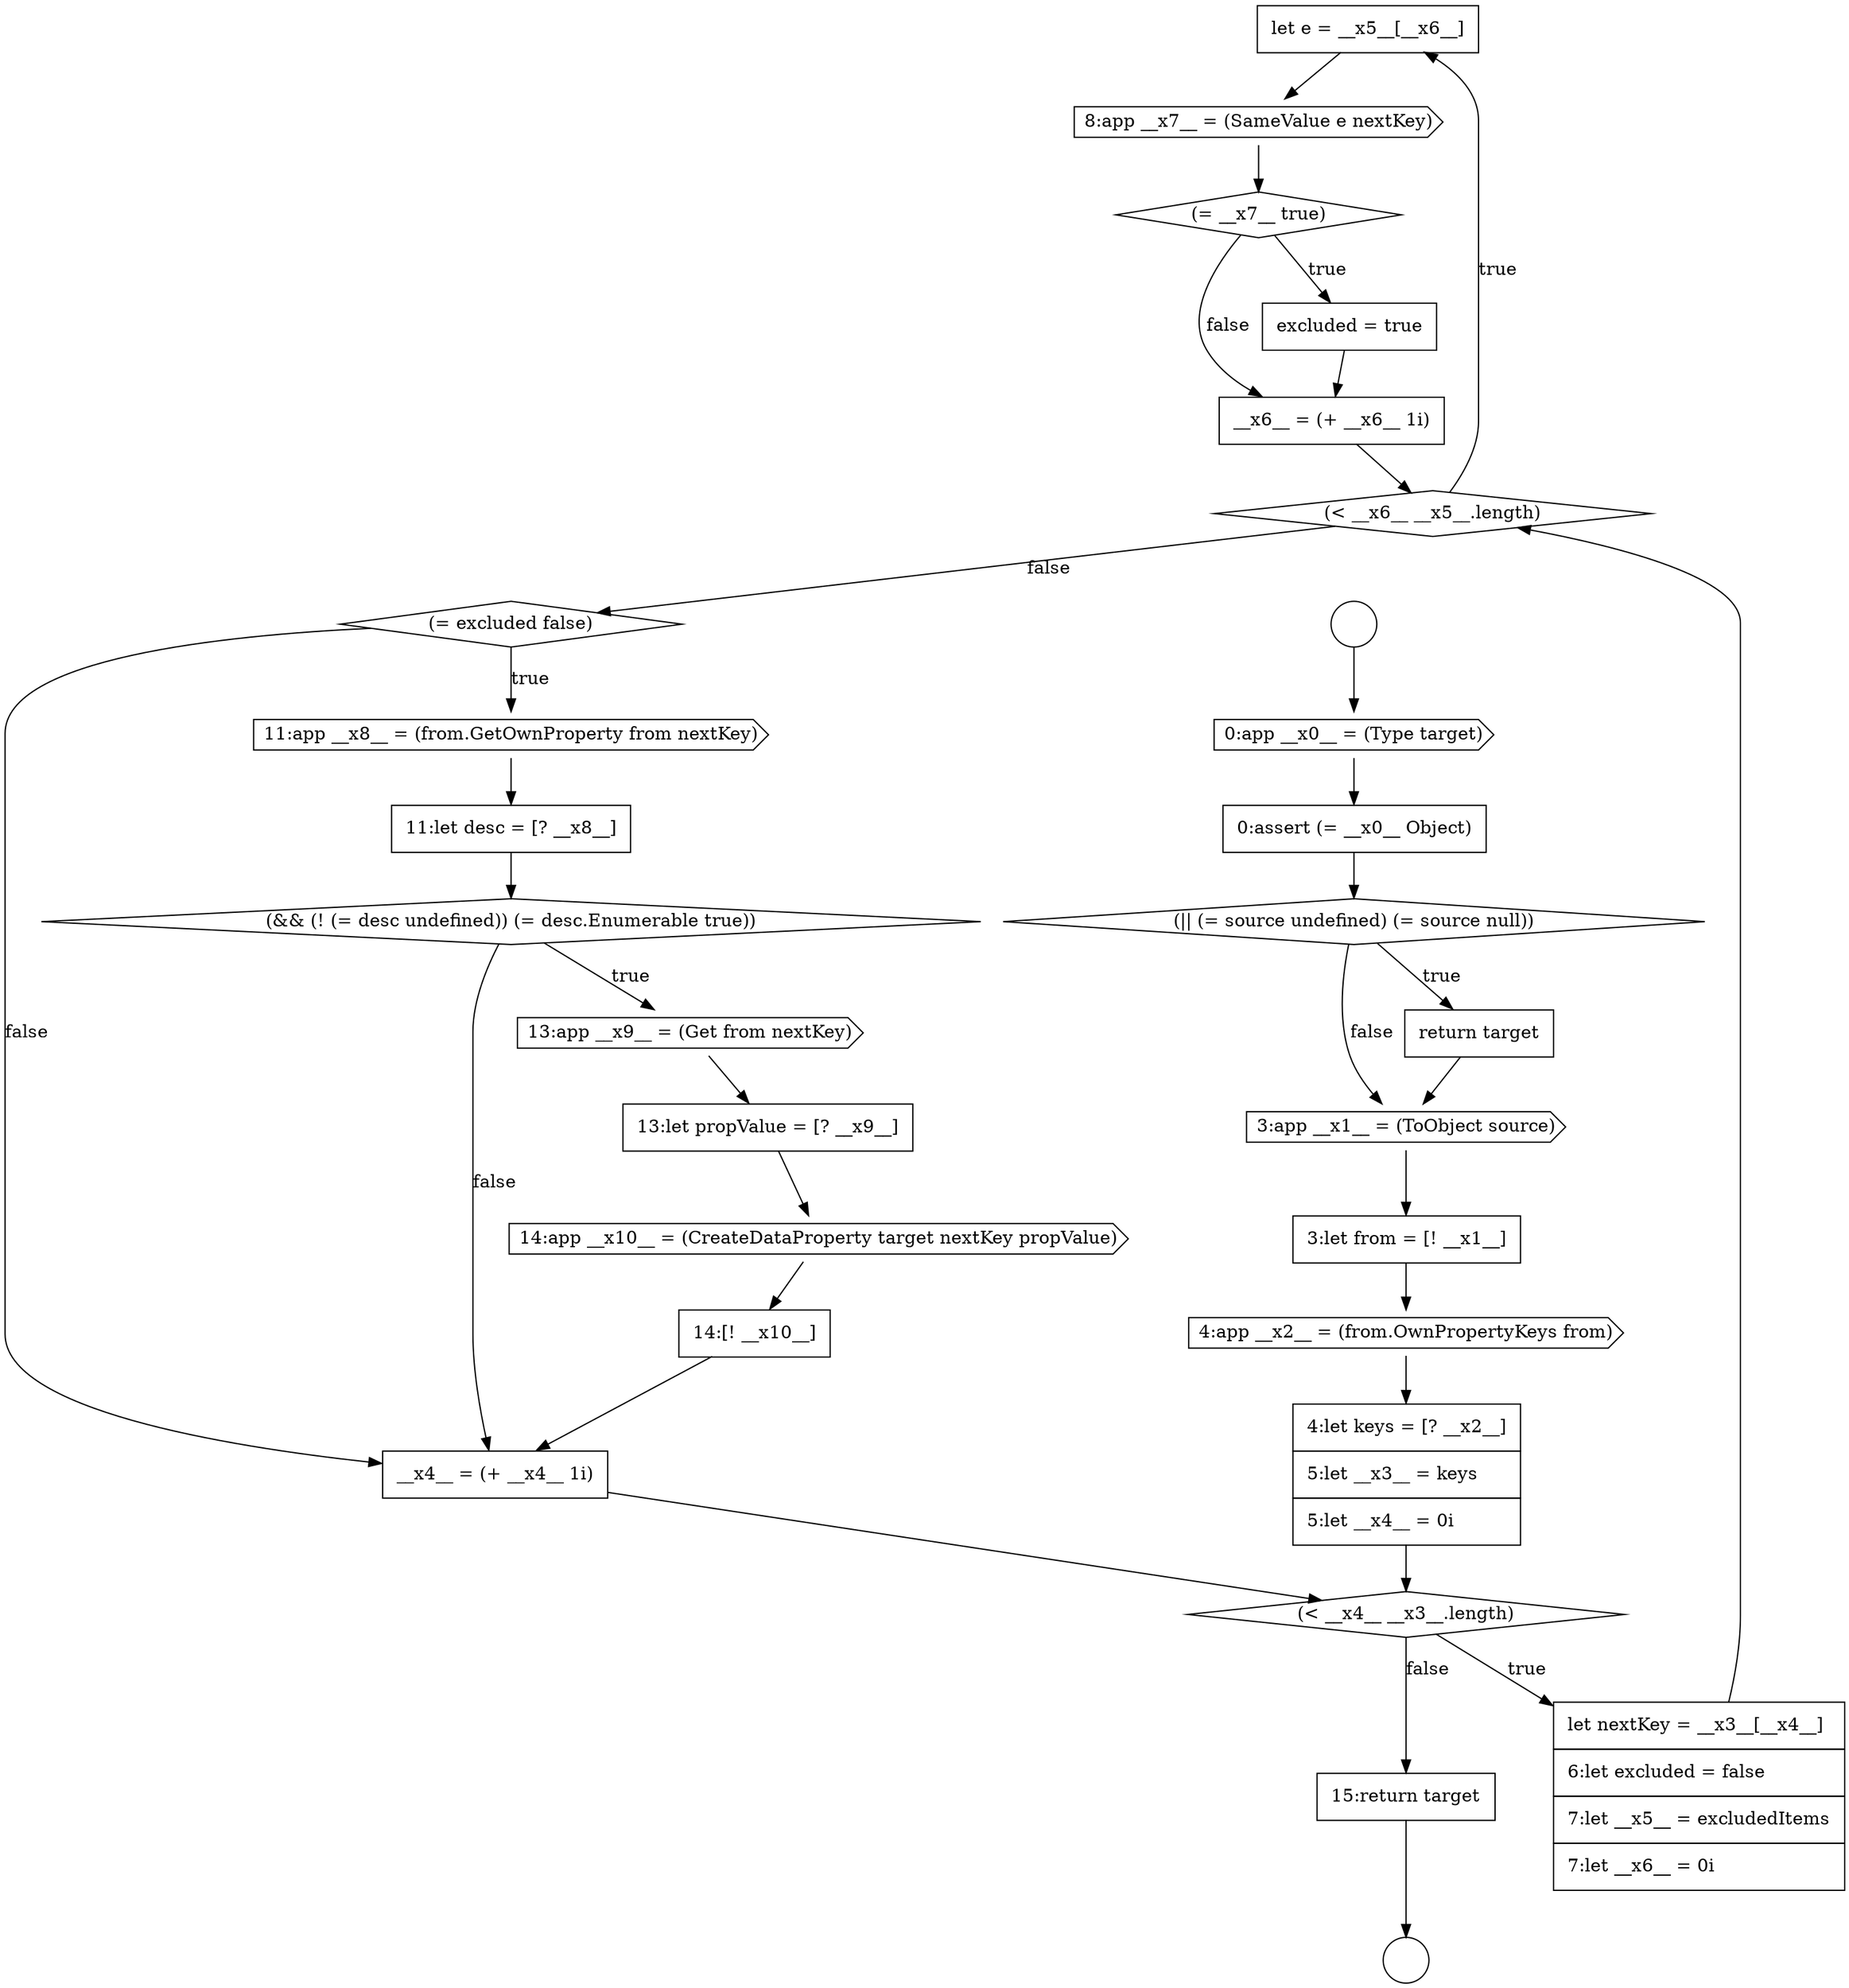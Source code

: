 digraph {
  node1083 [shape=none, margin=0, label=<<font color="black">
    <table border="0" cellborder="1" cellspacing="0" cellpadding="10">
      <tr><td align="left">let e = __x5__[__x6__]</td></tr>
    </table>
  </font>> color="black" fillcolor="white" style=filled]
  node1073 [shape=none, margin=0, label=<<font color="black">
    <table border="0" cellborder="1" cellspacing="0" cellpadding="10">
      <tr><td align="left">0:assert (= __x0__ Object)</td></tr>
    </table>
  </font>> color="black" fillcolor="white" style=filled]
  node1078 [shape=cds, label=<<font color="black">4:app __x2__ = (from.OwnPropertyKeys from)</font>> color="black" fillcolor="white" style=filled]
  node1095 [shape=none, margin=0, label=<<font color="black">
    <table border="0" cellborder="1" cellspacing="0" cellpadding="10">
      <tr><td align="left">14:[! __x10__]</td></tr>
    </table>
  </font>> color="black" fillcolor="white" style=filled]
  node1087 [shape=none, margin=0, label=<<font color="black">
    <table border="0" cellborder="1" cellspacing="0" cellpadding="10">
      <tr><td align="left">__x6__ = (+ __x6__ 1i)</td></tr>
    </table>
  </font>> color="black" fillcolor="white" style=filled]
  node1072 [shape=cds, label=<<font color="black">0:app __x0__ = (Type target)</font>> color="black" fillcolor="white" style=filled]
  node1074 [shape=diamond, label=<<font color="black">(|| (= source undefined) (= source null))</font>> color="black" fillcolor="white" style=filled]
  node1091 [shape=diamond, label=<<font color="black">(&amp;&amp; (! (= desc undefined)) (= desc.Enumerable true))</font>> color="black" fillcolor="white" style=filled]
  node1079 [shape=none, margin=0, label=<<font color="black">
    <table border="0" cellborder="1" cellspacing="0" cellpadding="10">
      <tr><td align="left">4:let keys = [? __x2__]</td></tr>
      <tr><td align="left">5:let __x3__ = keys</td></tr>
      <tr><td align="left">5:let __x4__ = 0i</td></tr>
    </table>
  </font>> color="black" fillcolor="white" style=filled]
  node1080 [shape=diamond, label=<<font color="black">(&lt; __x4__ __x3__.length)</font>> color="black" fillcolor="white" style=filled]
  node1070 [shape=circle label=" " color="black" fillcolor="white" style=filled]
  node1085 [shape=diamond, label=<<font color="black">(= __x7__ true)</font>> color="black" fillcolor="white" style=filled]
  node1094 [shape=cds, label=<<font color="black">14:app __x10__ = (CreateDataProperty target nextKey propValue)</font>> color="black" fillcolor="white" style=filled]
  node1084 [shape=cds, label=<<font color="black">8:app __x7__ = (SameValue e nextKey)</font>> color="black" fillcolor="white" style=filled]
  node1077 [shape=none, margin=0, label=<<font color="black">
    <table border="0" cellborder="1" cellspacing="0" cellpadding="10">
      <tr><td align="left">3:let from = [! __x1__]</td></tr>
    </table>
  </font>> color="black" fillcolor="white" style=filled]
  node1097 [shape=none, margin=0, label=<<font color="black">
    <table border="0" cellborder="1" cellspacing="0" cellpadding="10">
      <tr><td align="left">15:return target</td></tr>
    </table>
  </font>> color="black" fillcolor="white" style=filled]
  node1093 [shape=none, margin=0, label=<<font color="black">
    <table border="0" cellborder="1" cellspacing="0" cellpadding="10">
      <tr><td align="left">13:let propValue = [? __x9__]</td></tr>
    </table>
  </font>> color="black" fillcolor="white" style=filled]
  node1088 [shape=diamond, label=<<font color="black">(= excluded false)</font>> color="black" fillcolor="white" style=filled]
  node1089 [shape=cds, label=<<font color="black">11:app __x8__ = (from.GetOwnProperty from nextKey)</font>> color="black" fillcolor="white" style=filled]
  node1096 [shape=none, margin=0, label=<<font color="black">
    <table border="0" cellborder="1" cellspacing="0" cellpadding="10">
      <tr><td align="left">__x4__ = (+ __x4__ 1i)</td></tr>
    </table>
  </font>> color="black" fillcolor="white" style=filled]
  node1082 [shape=diamond, label=<<font color="black">(&lt; __x6__ __x5__.length)</font>> color="black" fillcolor="white" style=filled]
  node1075 [shape=none, margin=0, label=<<font color="black">
    <table border="0" cellborder="1" cellspacing="0" cellpadding="10">
      <tr><td align="left">return target</td></tr>
    </table>
  </font>> color="black" fillcolor="white" style=filled]
  node1086 [shape=none, margin=0, label=<<font color="black">
    <table border="0" cellborder="1" cellspacing="0" cellpadding="10">
      <tr><td align="left">excluded = true</td></tr>
    </table>
  </font>> color="black" fillcolor="white" style=filled]
  node1071 [shape=circle label=" " color="black" fillcolor="white" style=filled]
  node1092 [shape=cds, label=<<font color="black">13:app __x9__ = (Get from nextKey)</font>> color="black" fillcolor="white" style=filled]
  node1090 [shape=none, margin=0, label=<<font color="black">
    <table border="0" cellborder="1" cellspacing="0" cellpadding="10">
      <tr><td align="left">11:let desc = [? __x8__]</td></tr>
    </table>
  </font>> color="black" fillcolor="white" style=filled]
  node1076 [shape=cds, label=<<font color="black">3:app __x1__ = (ToObject source)</font>> color="black" fillcolor="white" style=filled]
  node1081 [shape=none, margin=0, label=<<font color="black">
    <table border="0" cellborder="1" cellspacing="0" cellpadding="10">
      <tr><td align="left">let nextKey = __x3__[__x4__]</td></tr>
      <tr><td align="left">6:let excluded = false</td></tr>
      <tr><td align="left">7:let __x5__ = excludedItems</td></tr>
      <tr><td align="left">7:let __x6__ = 0i</td></tr>
    </table>
  </font>> color="black" fillcolor="white" style=filled]
  node1093 -> node1094 [ color="black"]
  node1094 -> node1095 [ color="black"]
  node1072 -> node1073 [ color="black"]
  node1086 -> node1087 [ color="black"]
  node1077 -> node1078 [ color="black"]
  node1091 -> node1092 [label=<<font color="black">true</font>> color="black"]
  node1091 -> node1096 [label=<<font color="black">false</font>> color="black"]
  node1097 -> node1071 [ color="black"]
  node1080 -> node1081 [label=<<font color="black">true</font>> color="black"]
  node1080 -> node1097 [label=<<font color="black">false</font>> color="black"]
  node1089 -> node1090 [ color="black"]
  node1090 -> node1091 [ color="black"]
  node1083 -> node1084 [ color="black"]
  node1095 -> node1096 [ color="black"]
  node1096 -> node1080 [ color="black"]
  node1070 -> node1072 [ color="black"]
  node1078 -> node1079 [ color="black"]
  node1092 -> node1093 [ color="black"]
  node1081 -> node1082 [ color="black"]
  node1087 -> node1082 [ color="black"]
  node1084 -> node1085 [ color="black"]
  node1075 -> node1076 [ color="black"]
  node1079 -> node1080 [ color="black"]
  node1074 -> node1075 [label=<<font color="black">true</font>> color="black"]
  node1074 -> node1076 [label=<<font color="black">false</font>> color="black"]
  node1076 -> node1077 [ color="black"]
  node1085 -> node1086 [label=<<font color="black">true</font>> color="black"]
  node1085 -> node1087 [label=<<font color="black">false</font>> color="black"]
  node1073 -> node1074 [ color="black"]
  node1082 -> node1083 [label=<<font color="black">true</font>> color="black"]
  node1082 -> node1088 [label=<<font color="black">false</font>> color="black"]
  node1088 -> node1089 [label=<<font color="black">true</font>> color="black"]
  node1088 -> node1096 [label=<<font color="black">false</font>> color="black"]
}
